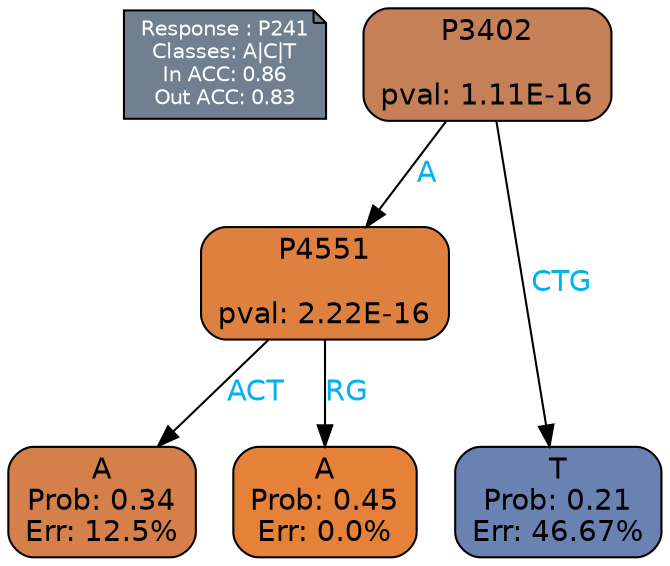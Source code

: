 digraph Tree {
node [shape=box, style="filled, rounded", color="black", fontname=helvetica] ;
graph [ranksep=equally, splines=polylines, bgcolor=transparent, dpi=600] ;
edge [fontname=helvetica] ;
LEGEND [label="Response : P241
Classes: A|C|T
In ACC: 0.86
Out ACC: 0.83
",shape=note,align=left,style=filled,fillcolor="slategray",fontcolor="white",fontsize=10];1 [label="P3402

pval: 1.11E-16", fillcolor="#c58058"] ;
2 [label="P4551

pval: 2.22E-16", fillcolor="#de8040"] ;
3 [label="A
Prob: 0.34
Err: 12.5%", fillcolor="#d57f4a"] ;
4 [label="A
Prob: 0.45
Err: 0.0%", fillcolor="#e58139"] ;
5 [label="T
Prob: 0.21
Err: 46.67%", fillcolor="#6a82b1"] ;
1 -> 2 [label="A",fontcolor=deepskyblue2] ;
1 -> 5 [label="CTG",fontcolor=deepskyblue2] ;
2 -> 3 [label="ACT",fontcolor=deepskyblue2] ;
2 -> 4 [label="RG",fontcolor=deepskyblue2] ;
{rank = same; 3;4;5;}{rank = same; LEGEND;1;}}